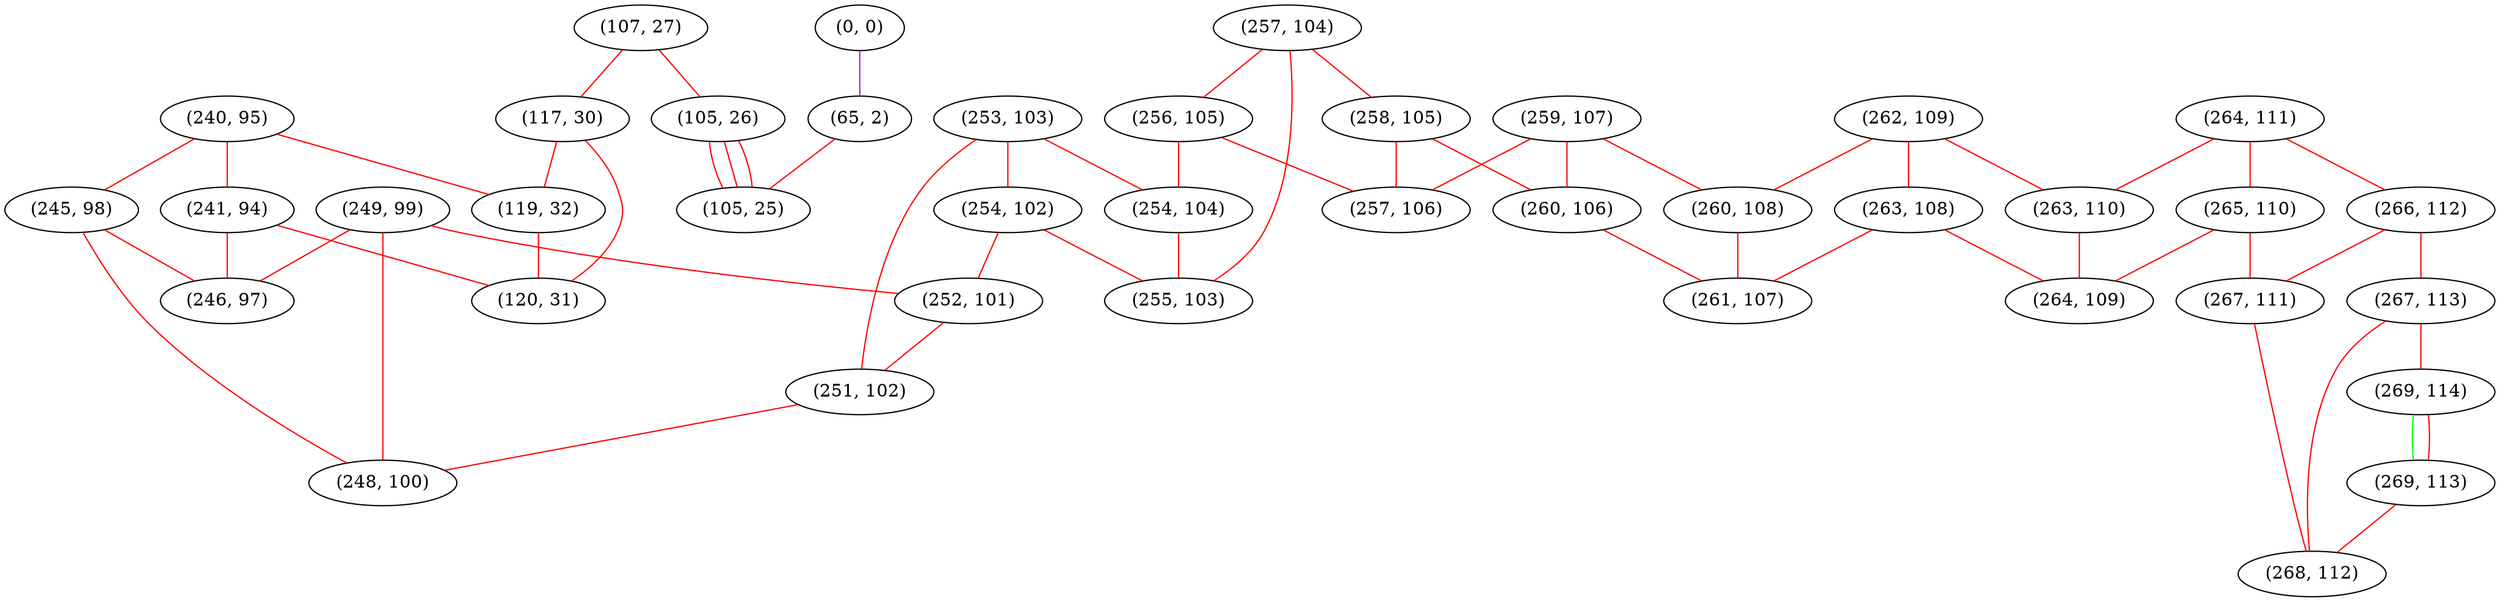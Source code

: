 graph "" {
"(253, 103)";
"(240, 95)";
"(245, 98)";
"(257, 104)";
"(0, 0)";
"(107, 27)";
"(262, 109)";
"(256, 105)";
"(249, 99)";
"(264, 111)";
"(254, 102)";
"(265, 110)";
"(252, 101)";
"(263, 108)";
"(259, 107)";
"(117, 30)";
"(260, 108)";
"(119, 32)";
"(266, 112)";
"(105, 26)";
"(267, 113)";
"(258, 105)";
"(241, 94)";
"(254, 104)";
"(251, 102)";
"(248, 100)";
"(269, 114)";
"(257, 106)";
"(267, 111)";
"(255, 103)";
"(65, 2)";
"(260, 106)";
"(263, 110)";
"(264, 109)";
"(261, 107)";
"(269, 113)";
"(268, 112)";
"(246, 97)";
"(105, 25)";
"(120, 31)";
"(253, 103)" -- "(254, 104)"  [color=red, key=0, weight=1];
"(253, 103)" -- "(251, 102)"  [color=red, key=0, weight=1];
"(253, 103)" -- "(254, 102)"  [color=red, key=0, weight=1];
"(240, 95)" -- "(245, 98)"  [color=red, key=0, weight=1];
"(240, 95)" -- "(241, 94)"  [color=red, key=0, weight=1];
"(240, 95)" -- "(119, 32)"  [color=red, key=0, weight=1];
"(245, 98)" -- "(246, 97)"  [color=red, key=0, weight=1];
"(245, 98)" -- "(248, 100)"  [color=red, key=0, weight=1];
"(257, 104)" -- "(256, 105)"  [color=red, key=0, weight=1];
"(257, 104)" -- "(255, 103)"  [color=red, key=0, weight=1];
"(257, 104)" -- "(258, 105)"  [color=red, key=0, weight=1];
"(0, 0)" -- "(65, 2)"  [color=purple, key=0, weight=4];
"(107, 27)" -- "(105, 26)"  [color=red, key=0, weight=1];
"(107, 27)" -- "(117, 30)"  [color=red, key=0, weight=1];
"(262, 109)" -- "(263, 108)"  [color=red, key=0, weight=1];
"(262, 109)" -- "(263, 110)"  [color=red, key=0, weight=1];
"(262, 109)" -- "(260, 108)"  [color=red, key=0, weight=1];
"(256, 105)" -- "(257, 106)"  [color=red, key=0, weight=1];
"(256, 105)" -- "(254, 104)"  [color=red, key=0, weight=1];
"(249, 99)" -- "(252, 101)"  [color=red, key=0, weight=1];
"(249, 99)" -- "(246, 97)"  [color=red, key=0, weight=1];
"(249, 99)" -- "(248, 100)"  [color=red, key=0, weight=1];
"(264, 111)" -- "(266, 112)"  [color=red, key=0, weight=1];
"(264, 111)" -- "(263, 110)"  [color=red, key=0, weight=1];
"(264, 111)" -- "(265, 110)"  [color=red, key=0, weight=1];
"(254, 102)" -- "(252, 101)"  [color=red, key=0, weight=1];
"(254, 102)" -- "(255, 103)"  [color=red, key=0, weight=1];
"(265, 110)" -- "(267, 111)"  [color=red, key=0, weight=1];
"(265, 110)" -- "(264, 109)"  [color=red, key=0, weight=1];
"(252, 101)" -- "(251, 102)"  [color=red, key=0, weight=1];
"(263, 108)" -- "(264, 109)"  [color=red, key=0, weight=1];
"(263, 108)" -- "(261, 107)"  [color=red, key=0, weight=1];
"(259, 107)" -- "(257, 106)"  [color=red, key=0, weight=1];
"(259, 107)" -- "(260, 106)"  [color=red, key=0, weight=1];
"(259, 107)" -- "(260, 108)"  [color=red, key=0, weight=1];
"(117, 30)" -- "(119, 32)"  [color=red, key=0, weight=1];
"(117, 30)" -- "(120, 31)"  [color=red, key=0, weight=1];
"(260, 108)" -- "(261, 107)"  [color=red, key=0, weight=1];
"(119, 32)" -- "(120, 31)"  [color=red, key=0, weight=1];
"(266, 112)" -- "(267, 111)"  [color=red, key=0, weight=1];
"(266, 112)" -- "(267, 113)"  [color=red, key=0, weight=1];
"(105, 26)" -- "(105, 25)"  [color=red, key=0, weight=1];
"(105, 26)" -- "(105, 25)"  [color=red, key=1, weight=1];
"(105, 26)" -- "(105, 25)"  [color=red, key=2, weight=1];
"(267, 113)" -- "(269, 114)"  [color=red, key=0, weight=1];
"(267, 113)" -- "(268, 112)"  [color=red, key=0, weight=1];
"(258, 105)" -- "(257, 106)"  [color=red, key=0, weight=1];
"(258, 105)" -- "(260, 106)"  [color=red, key=0, weight=1];
"(241, 94)" -- "(246, 97)"  [color=red, key=0, weight=1];
"(241, 94)" -- "(120, 31)"  [color=red, key=0, weight=1];
"(254, 104)" -- "(255, 103)"  [color=red, key=0, weight=1];
"(251, 102)" -- "(248, 100)"  [color=red, key=0, weight=1];
"(269, 114)" -- "(269, 113)"  [color=green, key=0, weight=2];
"(269, 114)" -- "(269, 113)"  [color=red, key=1, weight=1];
"(267, 111)" -- "(268, 112)"  [color=red, key=0, weight=1];
"(65, 2)" -- "(105, 25)"  [color=red, key=0, weight=1];
"(260, 106)" -- "(261, 107)"  [color=red, key=0, weight=1];
"(263, 110)" -- "(264, 109)"  [color=red, key=0, weight=1];
"(269, 113)" -- "(268, 112)"  [color=red, key=0, weight=1];
}
